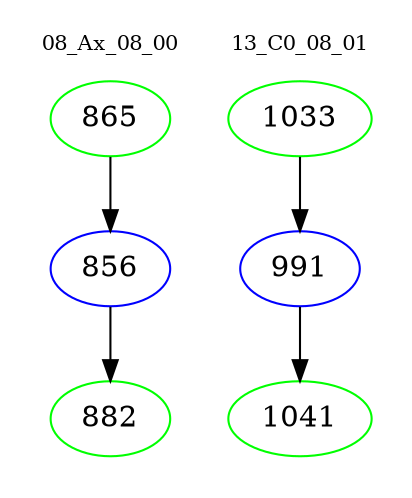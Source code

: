 digraph{
subgraph cluster_0 {
color = white
label = "08_Ax_08_00";
fontsize=10;
T0_865 [label="865", color="green"]
T0_865 -> T0_856 [color="black"]
T0_856 [label="856", color="blue"]
T0_856 -> T0_882 [color="black"]
T0_882 [label="882", color="green"]
}
subgraph cluster_1 {
color = white
label = "13_C0_08_01";
fontsize=10;
T1_1033 [label="1033", color="green"]
T1_1033 -> T1_991 [color="black"]
T1_991 [label="991", color="blue"]
T1_991 -> T1_1041 [color="black"]
T1_1041 [label="1041", color="green"]
}
}
